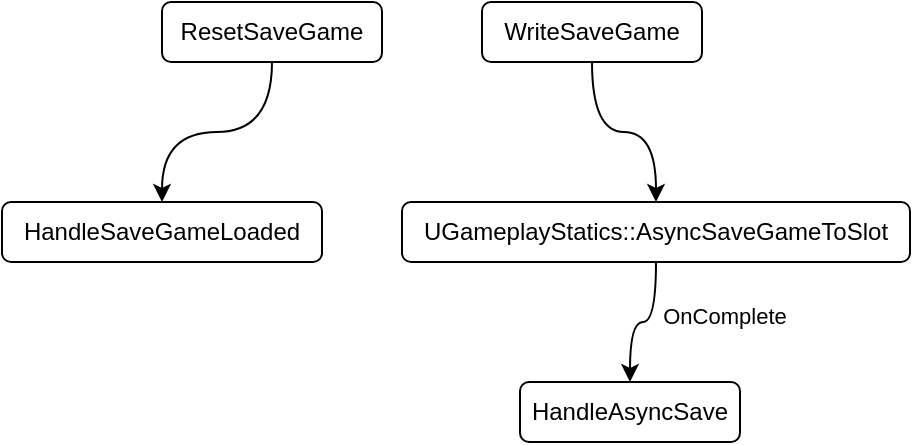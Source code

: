 <mxfile version="20.8.10" type="device"><diagram name="第 1 页" id="dnKuBddvMqGUuiJgrRqH"><mxGraphModel dx="1116" dy="665" grid="1" gridSize="10" guides="1" tooltips="1" connect="1" arrows="1" fold="1" page="1" pageScale="1" pageWidth="827" pageHeight="1169" math="0" shadow="0"><root><mxCell id="0"/><mxCell id="1" parent="0"/><mxCell id="shJLpSCW58cW3bVdLgVn-3" value="" style="edgeStyle=orthogonalEdgeStyle;rounded=0;orthogonalLoop=1;jettySize=auto;html=1;curved=1;" edge="1" parent="1" source="shJLpSCW58cW3bVdLgVn-1" target="shJLpSCW58cW3bVdLgVn-2"><mxGeometry relative="1" as="geometry"/></mxCell><mxCell id="shJLpSCW58cW3bVdLgVn-1" value="ResetSaveGame" style="rounded=1;whiteSpace=wrap;html=1;" vertex="1" parent="1"><mxGeometry x="180" y="110" width="110" height="30" as="geometry"/></mxCell><mxCell id="shJLpSCW58cW3bVdLgVn-2" value="HandleSaveGameLoaded" style="rounded=1;whiteSpace=wrap;html=1;" vertex="1" parent="1"><mxGeometry x="100" y="210" width="160" height="30" as="geometry"/></mxCell><mxCell id="shJLpSCW58cW3bVdLgVn-4" value="HandleAsyncSave" style="rounded=1;whiteSpace=wrap;html=1;" vertex="1" parent="1"><mxGeometry x="359" y="300" width="110" height="30" as="geometry"/></mxCell><mxCell id="shJLpSCW58cW3bVdLgVn-13" value="" style="edgeStyle=orthogonalEdgeStyle;curved=1;rounded=0;orthogonalLoop=1;jettySize=auto;html=1;" edge="1" parent="1" source="shJLpSCW58cW3bVdLgVn-7" target="shJLpSCW58cW3bVdLgVn-9"><mxGeometry relative="1" as="geometry"/></mxCell><mxCell id="shJLpSCW58cW3bVdLgVn-7" value="WriteSaveGame" style="rounded=1;whiteSpace=wrap;html=1;" vertex="1" parent="1"><mxGeometry x="340" y="110" width="110" height="30" as="geometry"/></mxCell><mxCell id="shJLpSCW58cW3bVdLgVn-14" value="" style="edgeStyle=orthogonalEdgeStyle;curved=1;rounded=0;orthogonalLoop=1;jettySize=auto;html=1;" edge="1" parent="1" source="shJLpSCW58cW3bVdLgVn-9" target="shJLpSCW58cW3bVdLgVn-4"><mxGeometry relative="1" as="geometry"/></mxCell><mxCell id="shJLpSCW58cW3bVdLgVn-15" value="OnComplete" style="edgeLabel;html=1;align=center;verticalAlign=middle;resizable=0;points=[];" vertex="1" connectable="0" parent="shJLpSCW58cW3bVdLgVn-14"><mxGeometry x="-0.261" y="-3" relative="1" as="geometry"><mxPoint x="37" as="offset"/></mxGeometry></mxCell><mxCell id="shJLpSCW58cW3bVdLgVn-9" value="UGameplayStatics::AsyncSaveGameToSlot" style="rounded=1;whiteSpace=wrap;html=1;" vertex="1" parent="1"><mxGeometry x="300" y="210" width="254" height="30" as="geometry"/></mxCell></root></mxGraphModel></diagram></mxfile>